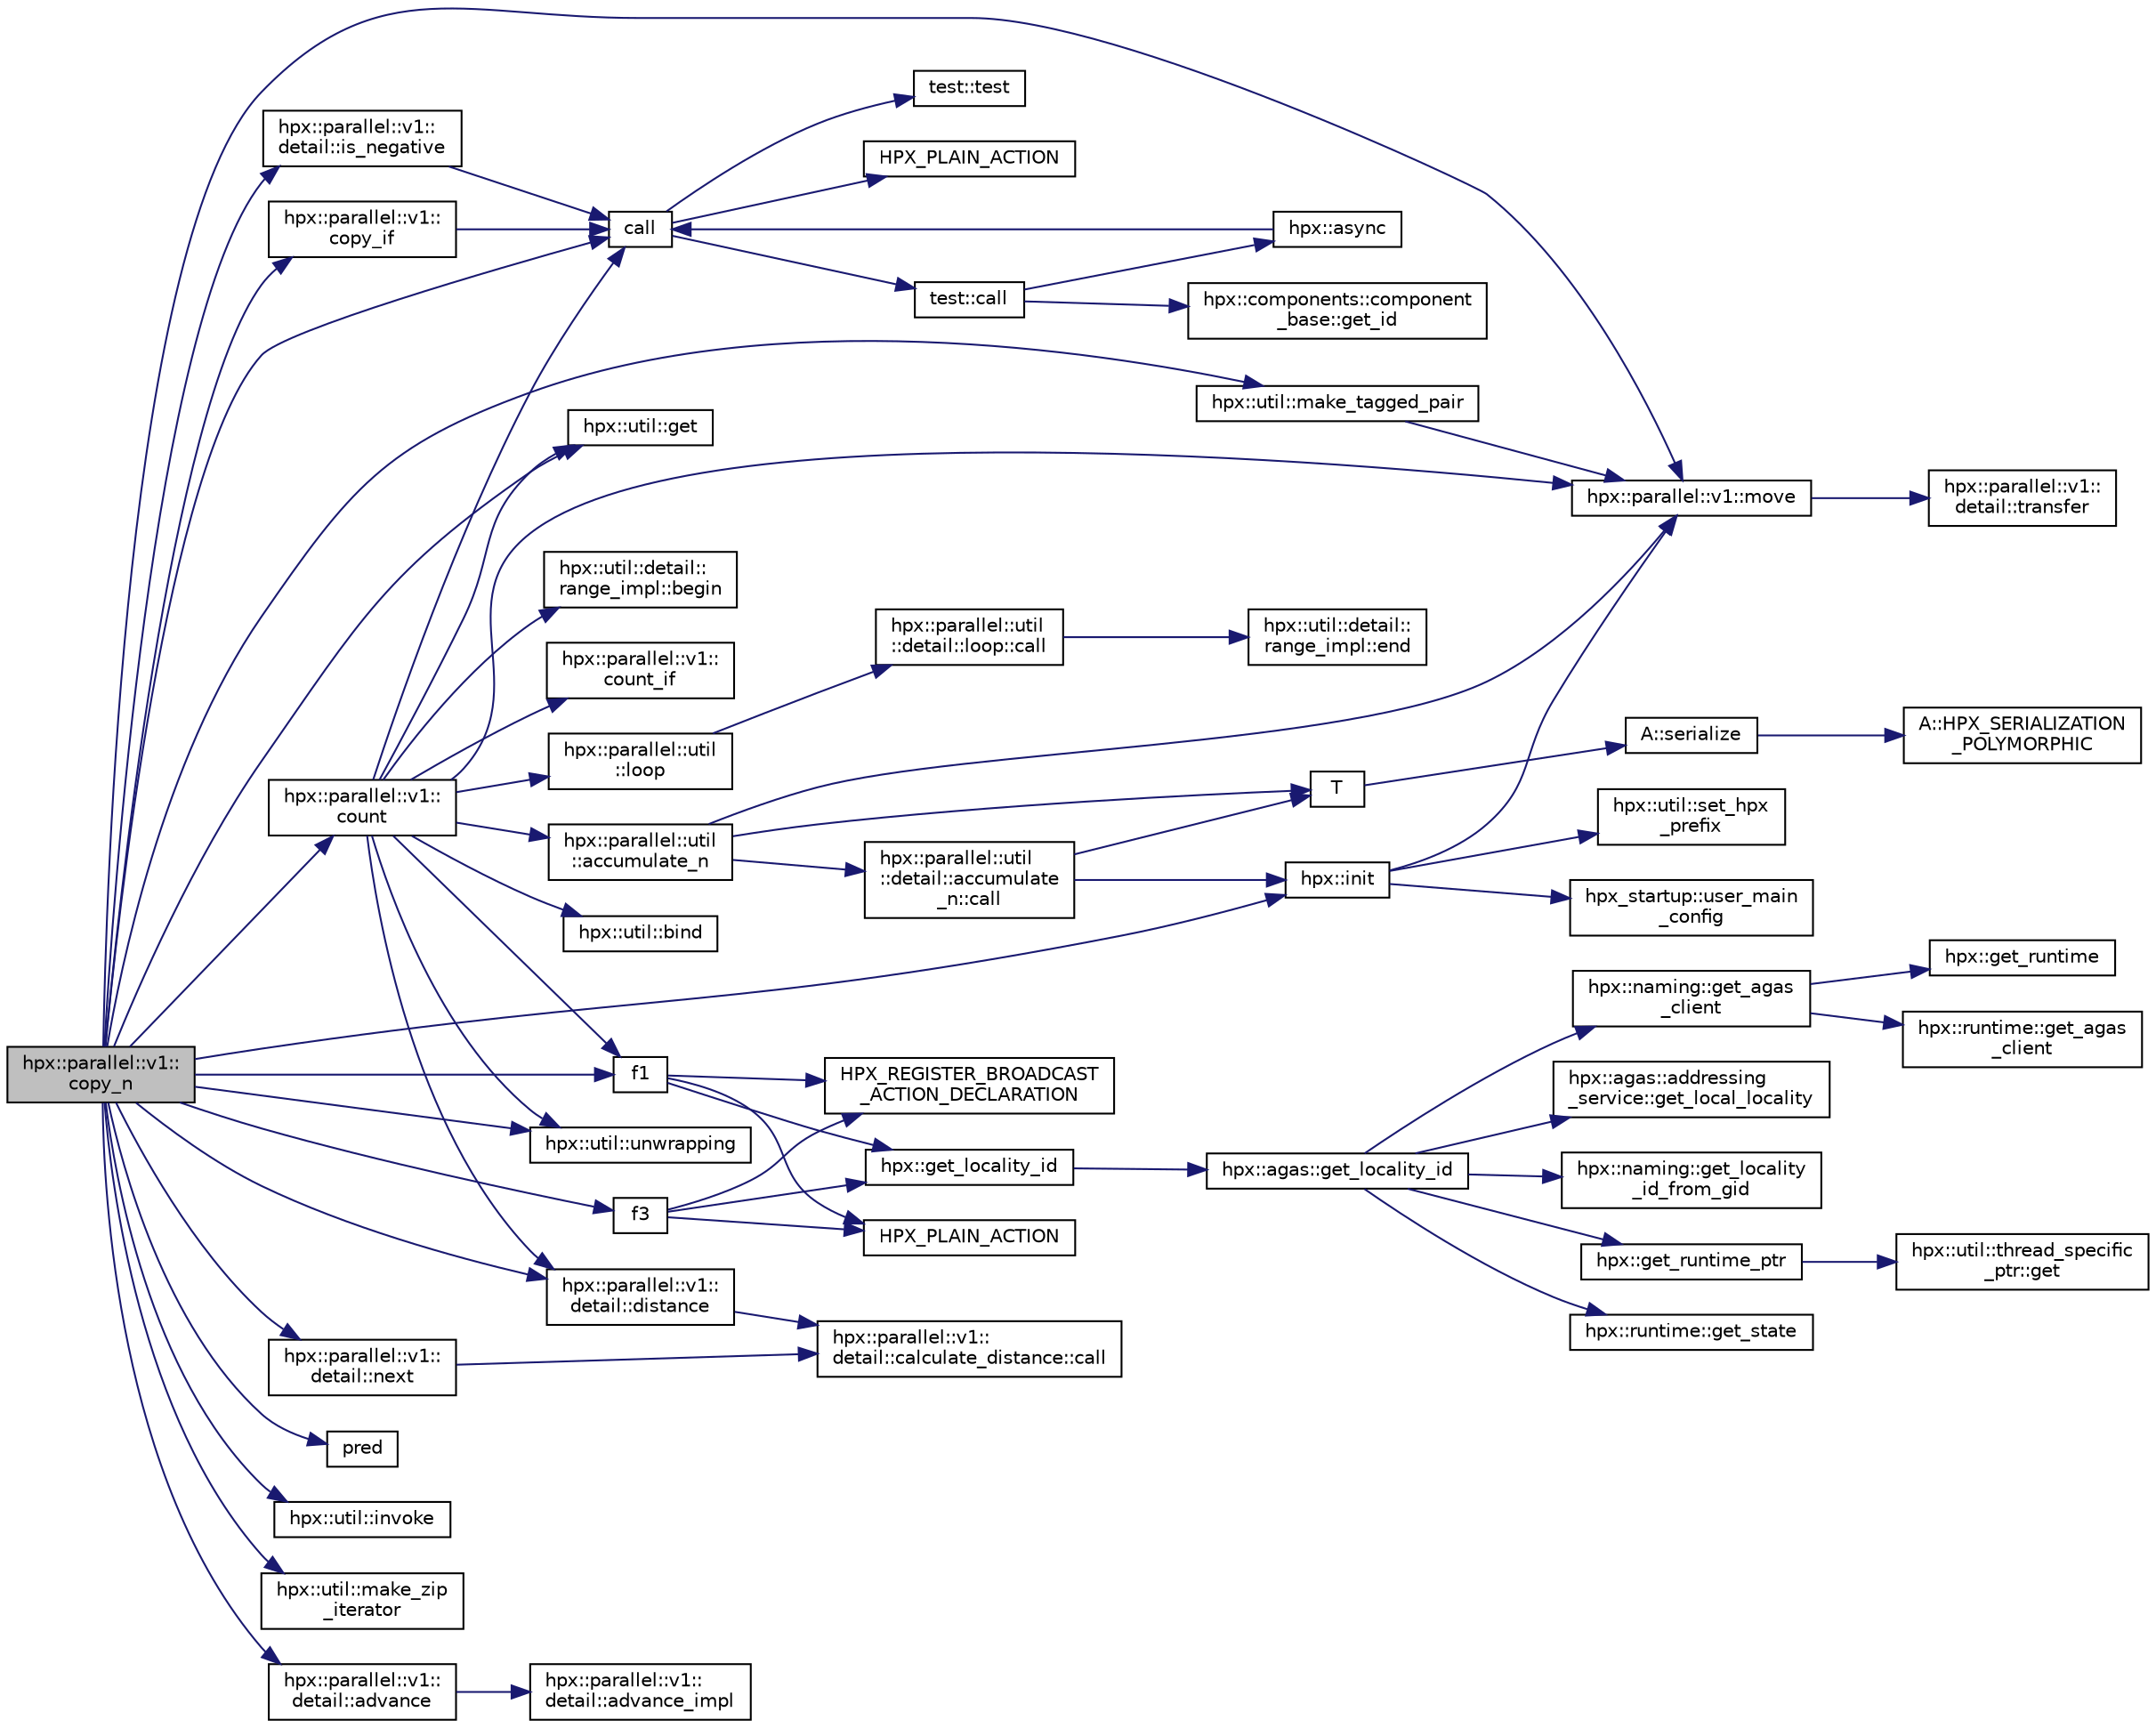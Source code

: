 digraph "hpx::parallel::v1::copy_n"
{
  edge [fontname="Helvetica",fontsize="10",labelfontname="Helvetica",labelfontsize="10"];
  node [fontname="Helvetica",fontsize="10",shape=record];
  rankdir="LR";
  Node619 [label="hpx::parallel::v1::\lcopy_n",height=0.2,width=0.4,color="black", fillcolor="grey75", style="filled", fontcolor="black"];
  Node619 -> Node620 [color="midnightblue",fontsize="10",style="solid",fontname="Helvetica"];
  Node620 [label="hpx::util::make_tagged_pair",height=0.2,width=0.4,color="black", fillcolor="white", style="filled",URL="$df/dad/namespacehpx_1_1util.html#afa71e8b7f4f559051a5ff14a508c543c"];
  Node620 -> Node621 [color="midnightblue",fontsize="10",style="solid",fontname="Helvetica"];
  Node621 [label="hpx::parallel::v1::move",height=0.2,width=0.4,color="black", fillcolor="white", style="filled",URL="$db/db9/namespacehpx_1_1parallel_1_1v1.html#aa7c4ede081ce786c9d1eb1adff495cfc"];
  Node621 -> Node622 [color="midnightblue",fontsize="10",style="solid",fontname="Helvetica"];
  Node622 [label="hpx::parallel::v1::\ldetail::transfer",height=0.2,width=0.4,color="black", fillcolor="white", style="filled",URL="$d2/ddd/namespacehpx_1_1parallel_1_1v1_1_1detail.html#ab1b56a05e1885ca7cc7ffa1804dd2f3c"];
  Node619 -> Node623 [color="midnightblue",fontsize="10",style="solid",fontname="Helvetica"];
  Node623 [label="hpx::parallel::v1::\ldetail::is_negative",height=0.2,width=0.4,color="black", fillcolor="white", style="filled",URL="$d2/ddd/namespacehpx_1_1parallel_1_1v1_1_1detail.html#adf2e40fc4b20ad0fd442ee3118a4d527"];
  Node623 -> Node624 [color="midnightblue",fontsize="10",style="solid",fontname="Helvetica"];
  Node624 [label="call",height=0.2,width=0.4,color="black", fillcolor="white", style="filled",URL="$d2/d67/promise__1620_8cpp.html#a58357f0b82bc761e1d0b9091ed563a70"];
  Node624 -> Node625 [color="midnightblue",fontsize="10",style="solid",fontname="Helvetica"];
  Node625 [label="test::test",height=0.2,width=0.4,color="black", fillcolor="white", style="filled",URL="$d8/d89/structtest.html#ab42d5ece712d716b04cb3f686f297a26"];
  Node624 -> Node626 [color="midnightblue",fontsize="10",style="solid",fontname="Helvetica"];
  Node626 [label="HPX_PLAIN_ACTION",height=0.2,width=0.4,color="black", fillcolor="white", style="filled",URL="$d2/d67/promise__1620_8cpp.html#ab96aab827a4b1fcaf66cfe0ba83fef23"];
  Node624 -> Node627 [color="midnightblue",fontsize="10",style="solid",fontname="Helvetica"];
  Node627 [label="test::call",height=0.2,width=0.4,color="black", fillcolor="white", style="filled",URL="$d8/d89/structtest.html#aeb29e7ed6518b9426ccf1344c52620ae"];
  Node627 -> Node628 [color="midnightblue",fontsize="10",style="solid",fontname="Helvetica"];
  Node628 [label="hpx::async",height=0.2,width=0.4,color="black", fillcolor="white", style="filled",URL="$d8/d83/namespacehpx.html#acb7d8e37b73b823956ce144f9a57eaa4"];
  Node628 -> Node624 [color="midnightblue",fontsize="10",style="solid",fontname="Helvetica"];
  Node627 -> Node629 [color="midnightblue",fontsize="10",style="solid",fontname="Helvetica"];
  Node629 [label="hpx::components::component\l_base::get_id",height=0.2,width=0.4,color="black", fillcolor="white", style="filled",URL="$d2/de6/classhpx_1_1components_1_1component__base.html#a4c8fd93514039bdf01c48d66d82b19cd"];
  Node619 -> Node630 [color="midnightblue",fontsize="10",style="solid",fontname="Helvetica"];
  Node630 [label="hpx::util::get",height=0.2,width=0.4,color="black", fillcolor="white", style="filled",URL="$df/dad/namespacehpx_1_1util.html#a5cbd3c41f03f4d4acaedaa4777e3cc02"];
  Node619 -> Node624 [color="midnightblue",fontsize="10",style="solid",fontname="Helvetica"];
  Node619 -> Node631 [color="midnightblue",fontsize="10",style="solid",fontname="Helvetica"];
  Node631 [label="pred",height=0.2,width=0.4,color="black", fillcolor="white", style="filled",URL="$dc/d8b/cxx11__std__thread_8cpp.html#a31ff3168522b47b050989c5e07dd8408"];
  Node619 -> Node632 [color="midnightblue",fontsize="10",style="solid",fontname="Helvetica"];
  Node632 [label="hpx::util::invoke",height=0.2,width=0.4,color="black", fillcolor="white", style="filled",URL="$df/dad/namespacehpx_1_1util.html#a9ed3f52b36e725e476dbf5099134ed3d"];
  Node619 -> Node633 [color="midnightblue",fontsize="10",style="solid",fontname="Helvetica"];
  Node633 [label="hpx::parallel::v1::\lcopy_if",height=0.2,width=0.4,color="black", fillcolor="white", style="filled",URL="$db/db9/namespacehpx_1_1parallel_1_1v1.html#a9a749519e8f71f886d23aecb6ceaaf8a"];
  Node633 -> Node624 [color="midnightblue",fontsize="10",style="solid",fontname="Helvetica"];
  Node619 -> Node634 [color="midnightblue",fontsize="10",style="solid",fontname="Helvetica"];
  Node634 [label="hpx::parallel::v1::\lcount",height=0.2,width=0.4,color="black", fillcolor="white", style="filled",URL="$db/db9/namespacehpx_1_1parallel_1_1v1.html#a19d058114a2bd44801aab4176b188e23"];
  Node634 -> Node635 [color="midnightblue",fontsize="10",style="solid",fontname="Helvetica"];
  Node635 [label="hpx::parallel::v1::\lcount_if",height=0.2,width=0.4,color="black", fillcolor="white", style="filled",URL="$db/db9/namespacehpx_1_1parallel_1_1v1.html#ad836ff017ec208c2d6388a9b47b05ce0"];
  Node634 -> Node636 [color="midnightblue",fontsize="10",style="solid",fontname="Helvetica"];
  Node636 [label="f1",height=0.2,width=0.4,color="black", fillcolor="white", style="filled",URL="$d8/d8b/broadcast_8cpp.html#a1751fbd41f2529b84514a9dbd767959a"];
  Node636 -> Node637 [color="midnightblue",fontsize="10",style="solid",fontname="Helvetica"];
  Node637 [label="hpx::get_locality_id",height=0.2,width=0.4,color="black", fillcolor="white", style="filled",URL="$d8/d83/namespacehpx.html#a158d7c54a657bb364c1704033010697b",tooltip="Return the number of the locality this function is being called from. "];
  Node637 -> Node638 [color="midnightblue",fontsize="10",style="solid",fontname="Helvetica"];
  Node638 [label="hpx::agas::get_locality_id",height=0.2,width=0.4,color="black", fillcolor="white", style="filled",URL="$dc/d54/namespacehpx_1_1agas.html#a491cc2ddecdf0f1a9129900caa6a4d3e"];
  Node638 -> Node639 [color="midnightblue",fontsize="10",style="solid",fontname="Helvetica"];
  Node639 [label="hpx::get_runtime_ptr",height=0.2,width=0.4,color="black", fillcolor="white", style="filled",URL="$d8/d83/namespacehpx.html#af29daf2bb3e01b4d6495a1742b6cce64"];
  Node639 -> Node640 [color="midnightblue",fontsize="10",style="solid",fontname="Helvetica"];
  Node640 [label="hpx::util::thread_specific\l_ptr::get",height=0.2,width=0.4,color="black", fillcolor="white", style="filled",URL="$d4/d4c/structhpx_1_1util_1_1thread__specific__ptr.html#a3b27d8520710478aa41d1f74206bdba9"];
  Node638 -> Node641 [color="midnightblue",fontsize="10",style="solid",fontname="Helvetica"];
  Node641 [label="hpx::runtime::get_state",height=0.2,width=0.4,color="black", fillcolor="white", style="filled",URL="$d0/d7b/classhpx_1_1runtime.html#ab405f80e060dac95d624520f38b0524c"];
  Node638 -> Node642 [color="midnightblue",fontsize="10",style="solid",fontname="Helvetica"];
  Node642 [label="hpx::naming::get_agas\l_client",height=0.2,width=0.4,color="black", fillcolor="white", style="filled",URL="$d4/dc9/namespacehpx_1_1naming.html#a0408fffd5d34b620712a801b0ae3b032"];
  Node642 -> Node643 [color="midnightblue",fontsize="10",style="solid",fontname="Helvetica"];
  Node643 [label="hpx::get_runtime",height=0.2,width=0.4,color="black", fillcolor="white", style="filled",URL="$d8/d83/namespacehpx.html#aef902cc6c7dd3b9fbadf34d1e850a070"];
  Node642 -> Node644 [color="midnightblue",fontsize="10",style="solid",fontname="Helvetica"];
  Node644 [label="hpx::runtime::get_agas\l_client",height=0.2,width=0.4,color="black", fillcolor="white", style="filled",URL="$d0/d7b/classhpx_1_1runtime.html#aeb5dddd30d6b9861669af8ad44d1a96a"];
  Node638 -> Node645 [color="midnightblue",fontsize="10",style="solid",fontname="Helvetica"];
  Node645 [label="hpx::agas::addressing\l_service::get_local_locality",height=0.2,width=0.4,color="black", fillcolor="white", style="filled",URL="$db/d58/structhpx_1_1agas_1_1addressing__service.html#ab52c19a37c2a7a006c6c15f90ad0539c"];
  Node638 -> Node646 [color="midnightblue",fontsize="10",style="solid",fontname="Helvetica"];
  Node646 [label="hpx::naming::get_locality\l_id_from_gid",height=0.2,width=0.4,color="black", fillcolor="white", style="filled",URL="$d4/dc9/namespacehpx_1_1naming.html#a7fd43037784560bd04fda9b49e33529f"];
  Node636 -> Node647 [color="midnightblue",fontsize="10",style="solid",fontname="Helvetica"];
  Node647 [label="HPX_PLAIN_ACTION",height=0.2,width=0.4,color="black", fillcolor="white", style="filled",URL="$d8/d8b/broadcast_8cpp.html#a19685a0394ce6a99351f7a679f6eeefc"];
  Node636 -> Node648 [color="midnightblue",fontsize="10",style="solid",fontname="Helvetica"];
  Node648 [label="HPX_REGISTER_BROADCAST\l_ACTION_DECLARATION",height=0.2,width=0.4,color="black", fillcolor="white", style="filled",URL="$d7/d38/addressing__service_8cpp.html#a573d764d9cb34eec46a4bdffcf07875f"];
  Node634 -> Node649 [color="midnightblue",fontsize="10",style="solid",fontname="Helvetica"];
  Node649 [label="hpx::parallel::util\l::loop",height=0.2,width=0.4,color="black", fillcolor="white", style="filled",URL="$df/dc6/namespacehpx_1_1parallel_1_1util.html#a3f434e00f42929aac85debb8c5782213"];
  Node649 -> Node650 [color="midnightblue",fontsize="10",style="solid",fontname="Helvetica"];
  Node650 [label="hpx::parallel::util\l::detail::loop::call",height=0.2,width=0.4,color="black", fillcolor="white", style="filled",URL="$da/d06/structhpx_1_1parallel_1_1util_1_1detail_1_1loop.html#a5c5e8dbda782f09cdb7bc2509e3bf09e"];
  Node650 -> Node651 [color="midnightblue",fontsize="10",style="solid",fontname="Helvetica"];
  Node651 [label="hpx::util::detail::\lrange_impl::end",height=0.2,width=0.4,color="black", fillcolor="white", style="filled",URL="$d4/d4a/namespacehpx_1_1util_1_1detail_1_1range__impl.html#afb2ea48b0902f52ee4d8b764807b4316"];
  Node634 -> Node652 [color="midnightblue",fontsize="10",style="solid",fontname="Helvetica"];
  Node652 [label="hpx::util::bind",height=0.2,width=0.4,color="black", fillcolor="white", style="filled",URL="$df/dad/namespacehpx_1_1util.html#ad844caedf82a0173d6909d910c3e48c6"];
  Node634 -> Node621 [color="midnightblue",fontsize="10",style="solid",fontname="Helvetica"];
  Node634 -> Node630 [color="midnightblue",fontsize="10",style="solid",fontname="Helvetica"];
  Node634 -> Node624 [color="midnightblue",fontsize="10",style="solid",fontname="Helvetica"];
  Node634 -> Node653 [color="midnightblue",fontsize="10",style="solid",fontname="Helvetica"];
  Node653 [label="hpx::parallel::v1::\ldetail::distance",height=0.2,width=0.4,color="black", fillcolor="white", style="filled",URL="$d2/ddd/namespacehpx_1_1parallel_1_1v1_1_1detail.html#a6bea3c6a5f470cad11f27ee6bab4a33f"];
  Node653 -> Node654 [color="midnightblue",fontsize="10",style="solid",fontname="Helvetica"];
  Node654 [label="hpx::parallel::v1::\ldetail::calculate_distance::call",height=0.2,width=0.4,color="black", fillcolor="white", style="filled",URL="$db/dfa/structhpx_1_1parallel_1_1v1_1_1detail_1_1calculate__distance.html#a950a6627830a7d019ac0e734b0a447bf"];
  Node634 -> Node655 [color="midnightblue",fontsize="10",style="solid",fontname="Helvetica"];
  Node655 [label="hpx::util::unwrapping",height=0.2,width=0.4,color="black", fillcolor="white", style="filled",URL="$df/dad/namespacehpx_1_1util.html#a7529d9ac687684c33403cdd1f9cef8e4"];
  Node634 -> Node656 [color="midnightblue",fontsize="10",style="solid",fontname="Helvetica"];
  Node656 [label="hpx::parallel::util\l::accumulate_n",height=0.2,width=0.4,color="black", fillcolor="white", style="filled",URL="$df/dc6/namespacehpx_1_1parallel_1_1util.html#af19f9a2722f97c2247ea5d0dbb5e2d25"];
  Node656 -> Node657 [color="midnightblue",fontsize="10",style="solid",fontname="Helvetica"];
  Node657 [label="hpx::parallel::util\l::detail::accumulate\l_n::call",height=0.2,width=0.4,color="black", fillcolor="white", style="filled",URL="$d8/d3b/structhpx_1_1parallel_1_1util_1_1detail_1_1accumulate__n.html#a765aceb8ab313fc92f7c4aaf70ccca8f"];
  Node657 -> Node658 [color="midnightblue",fontsize="10",style="solid",fontname="Helvetica"];
  Node658 [label="hpx::init",height=0.2,width=0.4,color="black", fillcolor="white", style="filled",URL="$d8/d83/namespacehpx.html#a3c694ea960b47c56b33351ba16e3d76b",tooltip="Main entry point for launching the HPX runtime system. "];
  Node658 -> Node659 [color="midnightblue",fontsize="10",style="solid",fontname="Helvetica"];
  Node659 [label="hpx::util::set_hpx\l_prefix",height=0.2,width=0.4,color="black", fillcolor="white", style="filled",URL="$df/dad/namespacehpx_1_1util.html#ae40a23c1ba0a48d9304dcf717a95793e"];
  Node658 -> Node660 [color="midnightblue",fontsize="10",style="solid",fontname="Helvetica"];
  Node660 [label="hpx_startup::user_main\l_config",height=0.2,width=0.4,color="black", fillcolor="white", style="filled",URL="$d3/dd2/namespacehpx__startup.html#aaac571d88bd3912a4225a23eb3261637"];
  Node658 -> Node621 [color="midnightblue",fontsize="10",style="solid",fontname="Helvetica"];
  Node657 -> Node661 [color="midnightblue",fontsize="10",style="solid",fontname="Helvetica"];
  Node661 [label="T",height=0.2,width=0.4,color="black", fillcolor="white", style="filled",URL="$db/d33/polymorphic__semiintrusive__template_8cpp.html#ad187658f9cb91c1312b39ae7e896f1ea"];
  Node661 -> Node662 [color="midnightblue",fontsize="10",style="solid",fontname="Helvetica"];
  Node662 [label="A::serialize",height=0.2,width=0.4,color="black", fillcolor="white", style="filled",URL="$d7/da0/struct_a.html#a5f5c287cf471e274ed9dda0da1592212"];
  Node662 -> Node663 [color="midnightblue",fontsize="10",style="solid",fontname="Helvetica"];
  Node663 [label="A::HPX_SERIALIZATION\l_POLYMORPHIC",height=0.2,width=0.4,color="black", fillcolor="white", style="filled",URL="$d7/da0/struct_a.html#ada978cc156cebbafddb1f3aa4c01918c"];
  Node656 -> Node621 [color="midnightblue",fontsize="10",style="solid",fontname="Helvetica"];
  Node656 -> Node661 [color="midnightblue",fontsize="10",style="solid",fontname="Helvetica"];
  Node634 -> Node664 [color="midnightblue",fontsize="10",style="solid",fontname="Helvetica"];
  Node664 [label="hpx::util::detail::\lrange_impl::begin",height=0.2,width=0.4,color="black", fillcolor="white", style="filled",URL="$d4/d4a/namespacehpx_1_1util_1_1detail_1_1range__impl.html#a31e165df2b865cdd961f35ce938db41a"];
  Node619 -> Node653 [color="midnightblue",fontsize="10",style="solid",fontname="Helvetica"];
  Node619 -> Node658 [color="midnightblue",fontsize="10",style="solid",fontname="Helvetica"];
  Node619 -> Node665 [color="midnightblue",fontsize="10",style="solid",fontname="Helvetica"];
  Node665 [label="hpx::util::make_zip\l_iterator",height=0.2,width=0.4,color="black", fillcolor="white", style="filled",URL="$df/dad/namespacehpx_1_1util.html#a2f68369b316e5699be2c81c04e3ee209"];
  Node619 -> Node636 [color="midnightblue",fontsize="10",style="solid",fontname="Helvetica"];
  Node619 -> Node666 [color="midnightblue",fontsize="10",style="solid",fontname="Helvetica"];
  Node666 [label="f3",height=0.2,width=0.4,color="black", fillcolor="white", style="filled",URL="$d8/d8b/broadcast_8cpp.html#a9bac347cb7dd97427ecd2dd58525b646"];
  Node666 -> Node637 [color="midnightblue",fontsize="10",style="solid",fontname="Helvetica"];
  Node666 -> Node647 [color="midnightblue",fontsize="10",style="solid",fontname="Helvetica"];
  Node666 -> Node648 [color="midnightblue",fontsize="10",style="solid",fontname="Helvetica"];
  Node619 -> Node667 [color="midnightblue",fontsize="10",style="solid",fontname="Helvetica"];
  Node667 [label="hpx::parallel::v1::\ldetail::next",height=0.2,width=0.4,color="black", fillcolor="white", style="filled",URL="$d2/ddd/namespacehpx_1_1parallel_1_1v1_1_1detail.html#a0a6696d8c17a32b8ebfaa496b9ab3332"];
  Node667 -> Node654 [color="midnightblue",fontsize="10",style="solid",fontname="Helvetica"];
  Node619 -> Node668 [color="midnightblue",fontsize="10",style="solid",fontname="Helvetica"];
  Node668 [label="hpx::parallel::v1::\ldetail::advance",height=0.2,width=0.4,color="black", fillcolor="white", style="filled",URL="$d2/ddd/namespacehpx_1_1parallel_1_1v1_1_1detail.html#ad9fca7bce7b3e3c32302967ffc1fb4a4"];
  Node668 -> Node669 [color="midnightblue",fontsize="10",style="solid",fontname="Helvetica"];
  Node669 [label="hpx::parallel::v1::\ldetail::advance_impl",height=0.2,width=0.4,color="black", fillcolor="white", style="filled",URL="$d2/ddd/namespacehpx_1_1parallel_1_1v1_1_1detail.html#ad4fa62ca115927187e4063b65ee5f317"];
  Node619 -> Node621 [color="midnightblue",fontsize="10",style="solid",fontname="Helvetica"];
  Node619 -> Node655 [color="midnightblue",fontsize="10",style="solid",fontname="Helvetica"];
}
